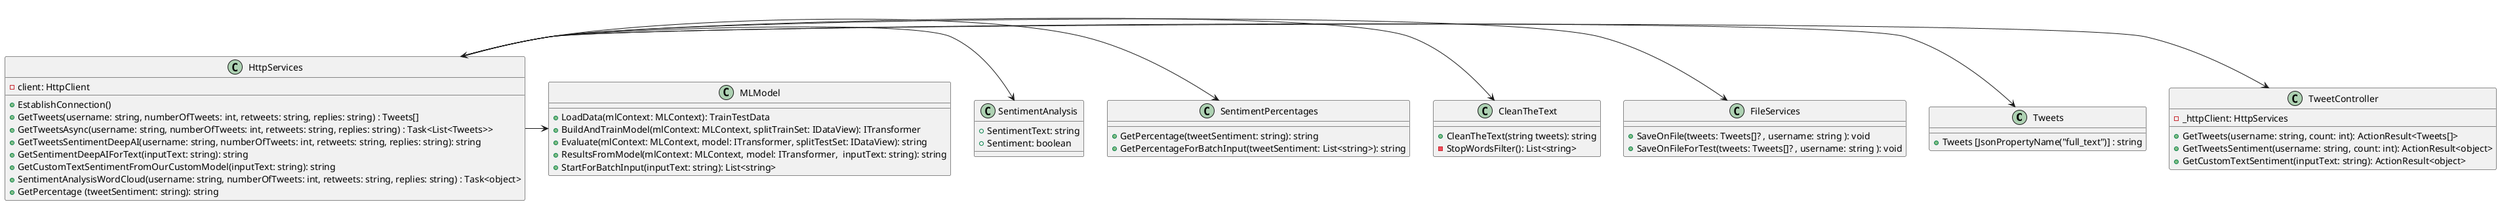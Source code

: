 @startuml
'https://plantuml.com/class-diagram

class Tweets
{
  + Tweets [JsonPropertyName("full_text")] : string
}

class HttpServices
{
 - client: HttpClient 
 + EstablishConnection()
 + GetTweets(username: string, numberOfTweets: int, retweets: string, replies: string) : Tweets[]
 + GetTweetsAsync(username: string, numberOfTweets: int, retweets: string, replies: string) : Task<List<Tweets>>
 + GetTweetsSentimentDeepAI(username: string, numberOfTweets: int, retweets: string, replies: string): string
 + GetSentimentDeepAIForText(inputText: string): string
 + GetCustomTextSentimentFromOurCustomModel(inputText: string): string
 + SentimentAnalysisWordCloud(username: string, numberOfTweets: int, retweets: string, replies: string) : Task<object>
 + GetPercentage (tweetSentiment: string): string
}

class TweetController
{
- _httpClient: HttpServices
+ GetTweets(username: string, count: int): ActionResult<Tweets[]>
+ GetTweetsSentiment(username: string, count: int): ActionResult<object>
+ GetCustomTextSentiment(inputText: string): ActionResult<object> 
}

class FileServices
{
 + SaveOnFile(tweets: Tweets[]? , username: string ): void
 + SaveOnFileForTest(tweets: Tweets[]? , username: string ): void
}

class CleanTheText
{
  +CleanTheText(string tweets): string
  -StopWordsFilter(): List<string>
}

class SentimentPercentages
{
  +GetPercentage(tweetSentiment: string): string
  +GetPercentageForBatchInput(tweetSentiment: List<string>): string
}

class SentimentAnalysis
{
  +SentimentText: string
  +Sentiment: boolean
}

class MLModel
{
    + LoadData(mlContext: MLContext): TrainTestData
    + BuildAndTrainModel(mlContext: MLContext, splitTrainSet: IDataView): ITransformer
    + Evaluate(mlContext: MLContext, model: ITransformer, splitTestSet: IDataView): string
    + ResultsFromModel(mlContext: MLContext, model: ITransformer,  inputText: string): string
    + StartForBatchInput(inputText: string): List<string>
}

HttpServices <-> TweetController
HttpServices -> Tweets
HttpServices -> FileServices
HttpServices -> CleanTheText
HttpServices -> SentimentPercentages
HttpServices -> SentimentAnalysis
HttpServices -> MLModel


@enduml